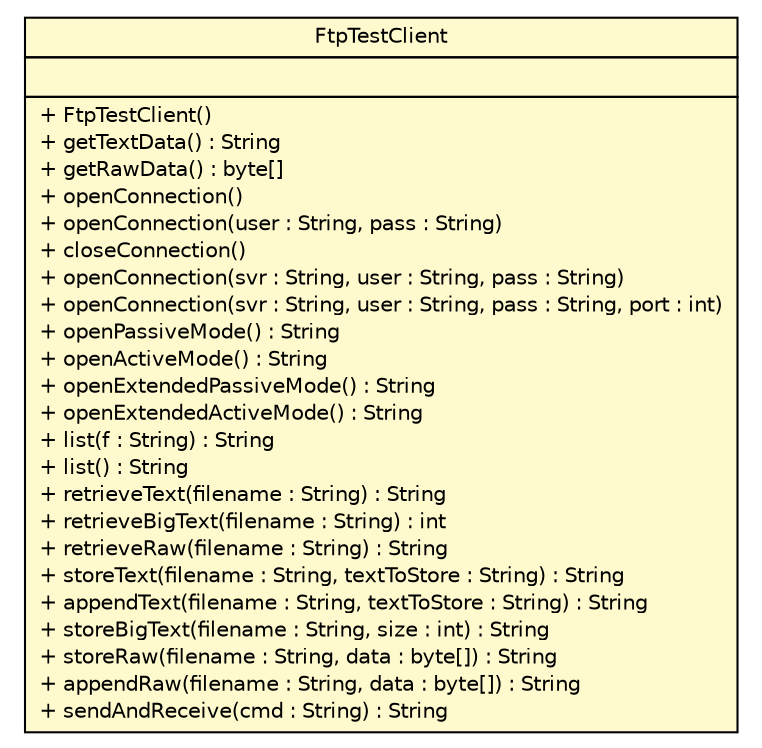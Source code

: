 #!/usr/local/bin/dot
#
# Class diagram 
# Generated by UMLGraph version 5.1 (http://www.umlgraph.org/)
#

digraph G {
	edge [fontname="Helvetica",fontsize=10,labelfontname="Helvetica",labelfontsize=10];
	node [fontname="Helvetica",fontsize=10,shape=plaintext];
	nodesep=0.25;
	ranksep=0.5;
	// com.apporiented.hermesftp.client.FtpTestClient
	c226 [label=<<table title="com.apporiented.hermesftp.client.FtpTestClient" border="0" cellborder="1" cellspacing="0" cellpadding="2" port="p" bgcolor="lemonChiffon" href="./FtpTestClient.html">
		<tr><td><table border="0" cellspacing="0" cellpadding="1">
<tr><td align="center" balign="center"> FtpTestClient </td></tr>
		</table></td></tr>
		<tr><td><table border="0" cellspacing="0" cellpadding="1">
<tr><td align="left" balign="left">  </td></tr>
		</table></td></tr>
		<tr><td><table border="0" cellspacing="0" cellpadding="1">
<tr><td align="left" balign="left"> + FtpTestClient() </td></tr>
<tr><td align="left" balign="left"> + getTextData() : String </td></tr>
<tr><td align="left" balign="left"> + getRawData() : byte[] </td></tr>
<tr><td align="left" balign="left"> + openConnection() </td></tr>
<tr><td align="left" balign="left"> + openConnection(user : String, pass : String) </td></tr>
<tr><td align="left" balign="left"> + closeConnection() </td></tr>
<tr><td align="left" balign="left"> + openConnection(svr : String, user : String, pass : String) </td></tr>
<tr><td align="left" balign="left"> + openConnection(svr : String, user : String, pass : String, port : int) </td></tr>
<tr><td align="left" balign="left"> + openPassiveMode() : String </td></tr>
<tr><td align="left" balign="left"> + openActiveMode() : String </td></tr>
<tr><td align="left" balign="left"> + openExtendedPassiveMode() : String </td></tr>
<tr><td align="left" balign="left"> + openExtendedActiveMode() : String </td></tr>
<tr><td align="left" balign="left"> + list(f : String) : String </td></tr>
<tr><td align="left" balign="left"> + list() : String </td></tr>
<tr><td align="left" balign="left"> + retrieveText(filename : String) : String </td></tr>
<tr><td align="left" balign="left"> + retrieveBigText(filename : String) : int </td></tr>
<tr><td align="left" balign="left"> + retrieveRaw(filename : String) : String </td></tr>
<tr><td align="left" balign="left"> + storeText(filename : String, textToStore : String) : String </td></tr>
<tr><td align="left" balign="left"> + appendText(filename : String, textToStore : String) : String </td></tr>
<tr><td align="left" balign="left"> + storeBigText(filename : String, size : int) : String </td></tr>
<tr><td align="left" balign="left"> + storeRaw(filename : String, data : byte[]) : String </td></tr>
<tr><td align="left" balign="left"> + appendRaw(filename : String, data : byte[]) : String </td></tr>
<tr><td align="left" balign="left"> + sendAndReceive(cmd : String) : String </td></tr>
		</table></td></tr>
		</table>>, fontname="Helvetica", fontcolor="black", fontsize=10.0];
}

